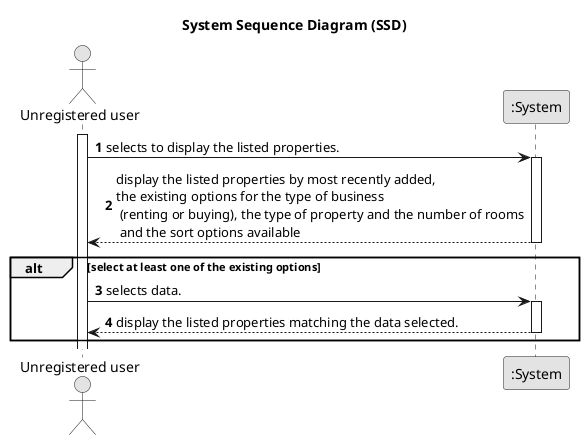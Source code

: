 @startuml
skinparam monochrome true
skinparam packageStyle rectangle
skinparam shadowing false

title System Sequence Diagram (SSD)

autonumber

actor "Unregistered user" as US
participant ":System" as System

activate US

    US -> System : selects to display the listed properties.
    activate System

    System --> US : display the listed properties by most recently added,\nthe existing options for the type of business\n (renting or buying), the type of property and the number of rooms\n and the sort options available
    deactivate System

    alt select at least one of the existing options

    US -> System : selects data.
    activate System

        System --> US : display the listed properties matching the data selected.
    deactivate System



    end



@enduml